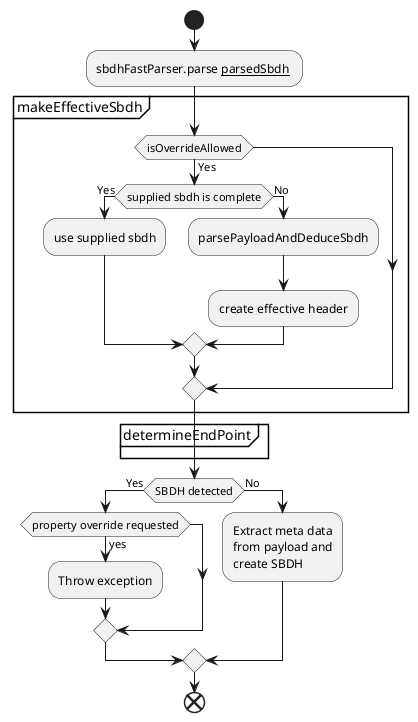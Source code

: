 @startuml
start
:sbdhFastParser.parse __parsedSbdh__ ;

partition makeEffectiveSbdh {
    if (isOverrideAllowed) then (Yes)
        if (supplied sbdh is complete) then (Yes)
            :use supplied sbdh;
        else (No)
            :parsePayloadAndDeduceSbdh;
            :create effective header;
        endif
    endif
}

partition determineEndPoint {
}

if (SBDH detected) then (Yes)
    if (property override requested) then (yes)
        :Throw exception;
    endif
else (No)
    :Extract meta data
    from payload and
    create SBDH;
endif


end
@enduml